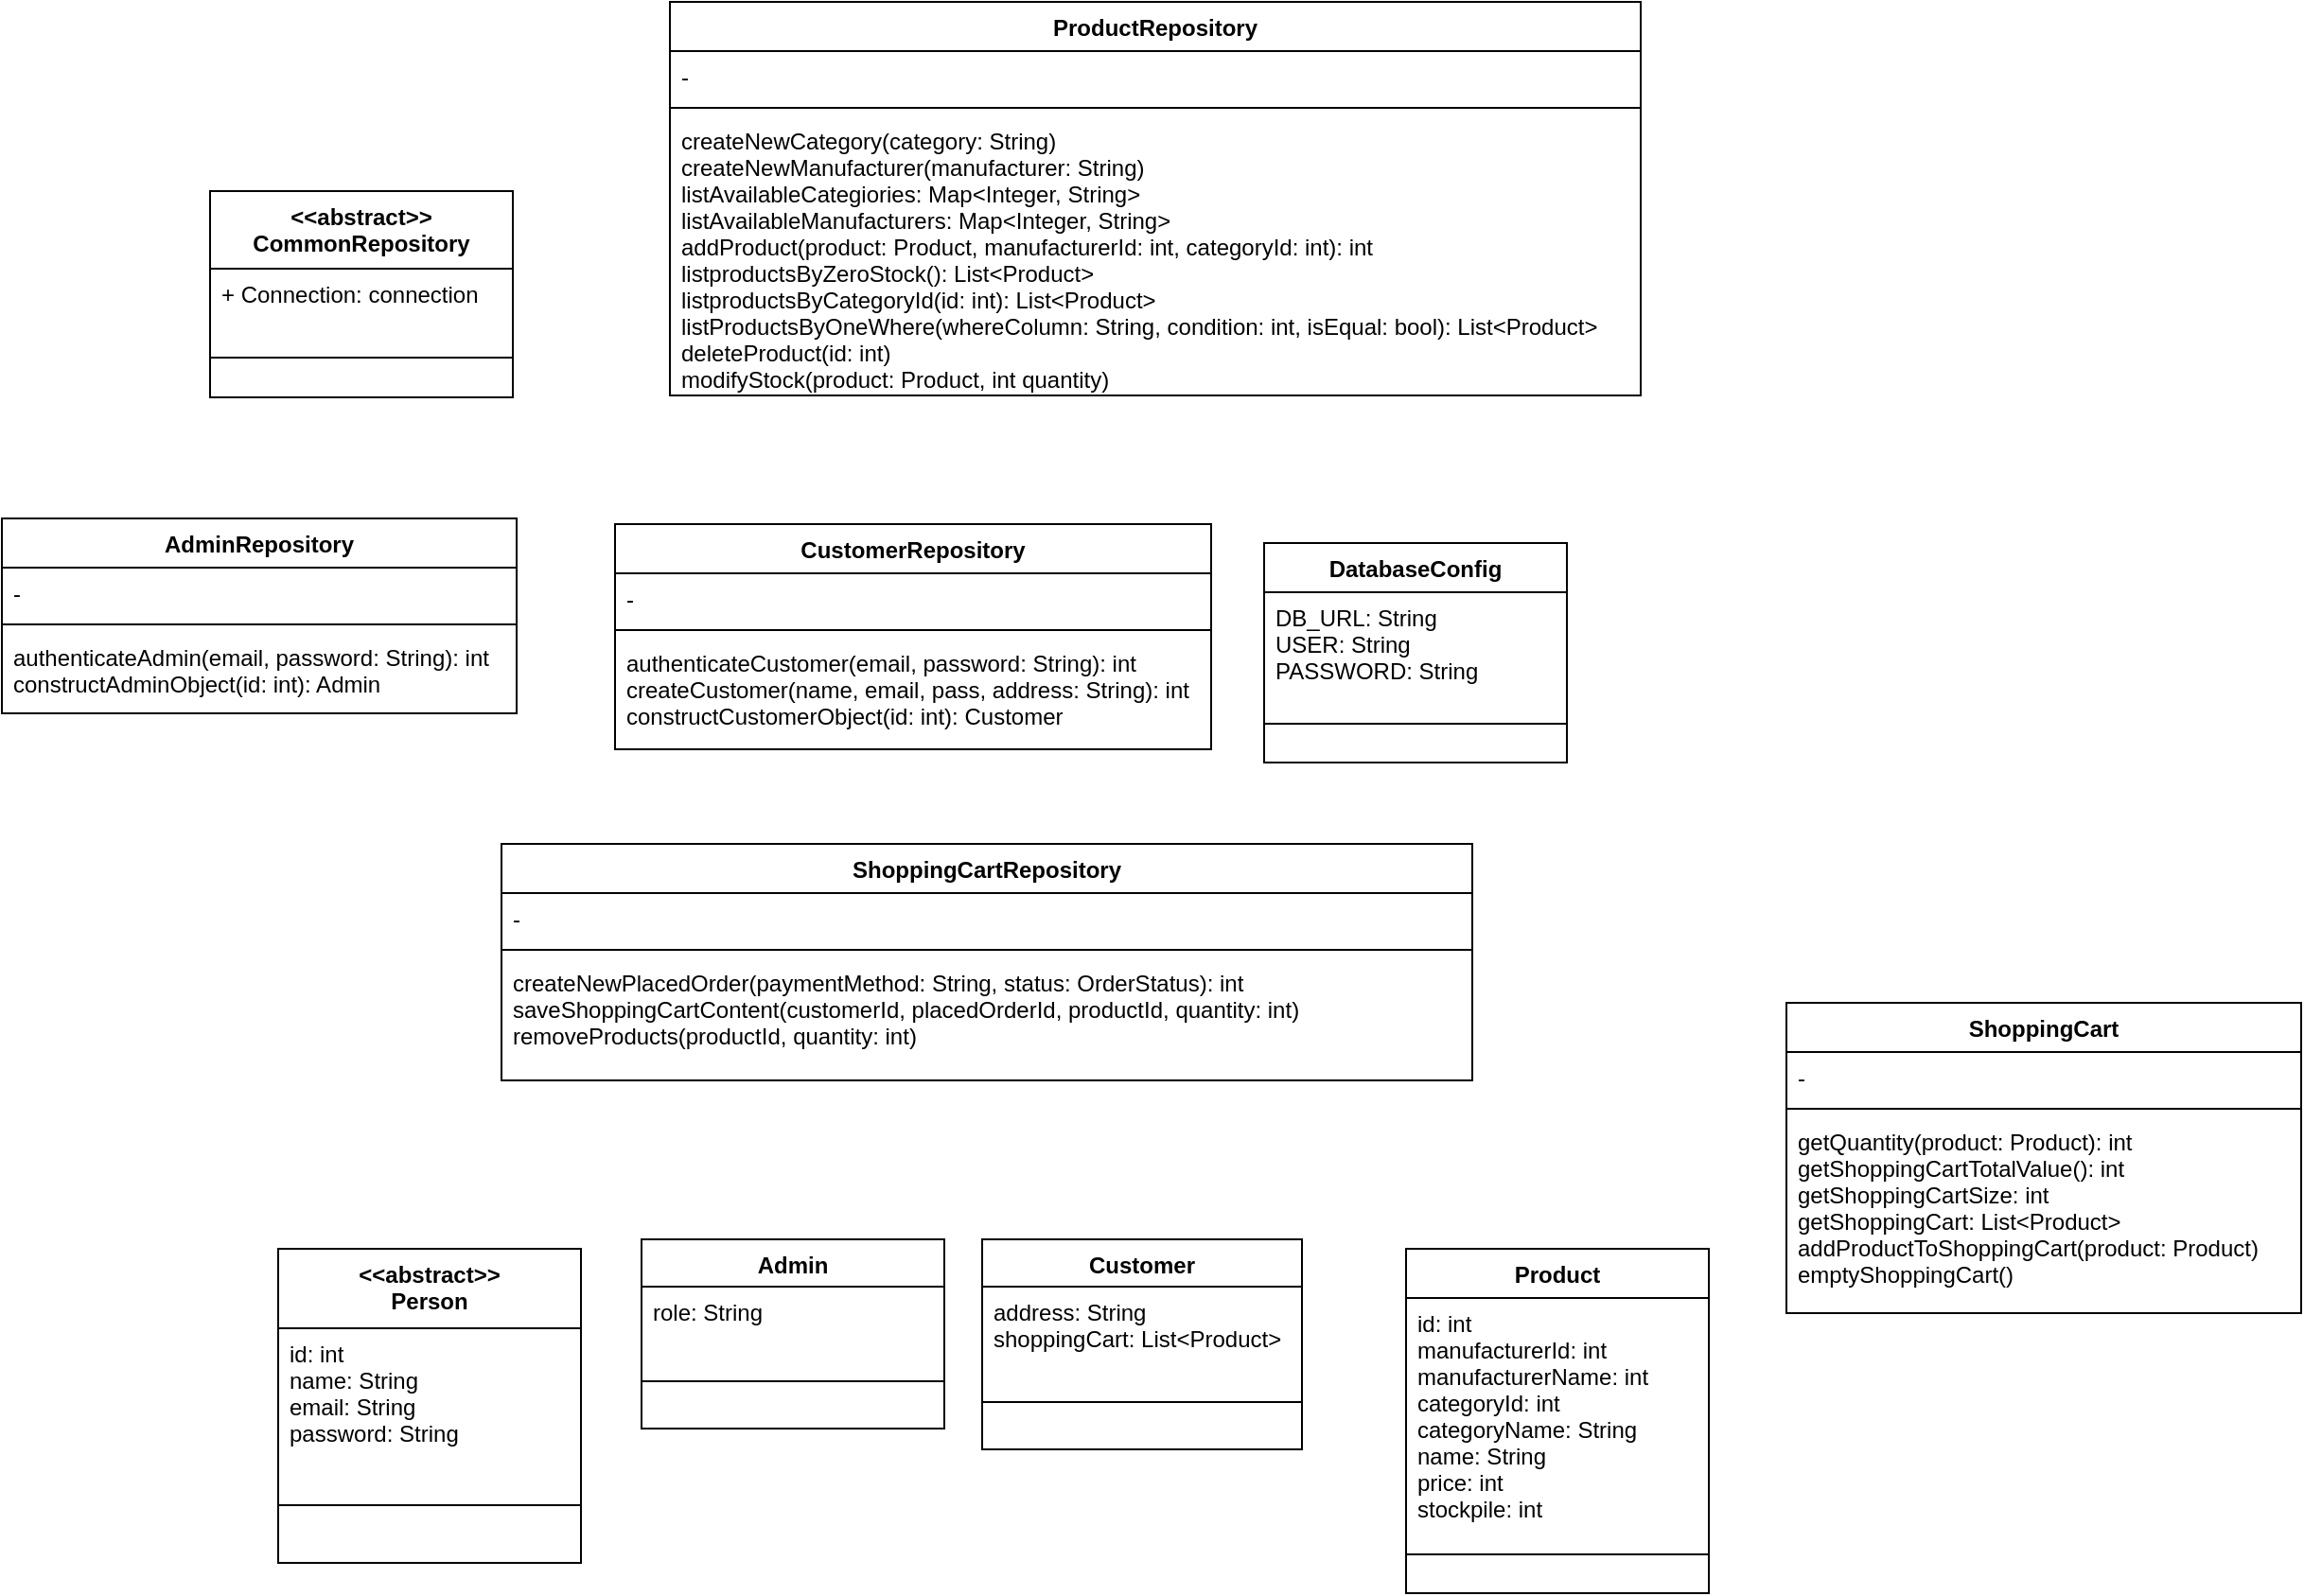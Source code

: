 <mxfile version="16.5.6" type="github">
  <diagram id="Z9Faffj7i-ukGWr66sX4" name="Page-1">
    <mxGraphModel dx="1824" dy="927" grid="0" gridSize="10" guides="1" tooltips="1" connect="1" arrows="1" fold="1" page="1" pageScale="1" pageWidth="827" pageHeight="1169" math="0" shadow="0">
      <root>
        <mxCell id="0" />
        <mxCell id="1" parent="0" />
        <mxCell id="MF9ZLf0BZo5JY9_R4jr4-1" value="&lt;&lt;abstract&gt;&gt;&#xa;CommonRepository" style="swimlane;fontStyle=1;align=center;verticalAlign=top;childLayout=stackLayout;horizontal=1;startSize=41;horizontalStack=0;resizeParent=1;resizeParentMax=0;resizeLast=0;collapsible=1;marginBottom=0;" vertex="1" parent="1">
          <mxGeometry x="140" y="242" width="160" height="109" as="geometry" />
        </mxCell>
        <mxCell id="MF9ZLf0BZo5JY9_R4jr4-2" value="+ Connection: connection" style="text;strokeColor=none;fillColor=none;align=left;verticalAlign=top;spacingLeft=4;spacingRight=4;overflow=hidden;rotatable=0;points=[[0,0.5],[1,0.5]];portConstraint=eastwest;" vertex="1" parent="MF9ZLf0BZo5JY9_R4jr4-1">
          <mxGeometry y="41" width="160" height="26" as="geometry" />
        </mxCell>
        <mxCell id="MF9ZLf0BZo5JY9_R4jr4-3" value="" style="line;strokeWidth=1;fillColor=none;align=left;verticalAlign=middle;spacingTop=-1;spacingLeft=3;spacingRight=3;rotatable=0;labelPosition=right;points=[];portConstraint=eastwest;" vertex="1" parent="MF9ZLf0BZo5JY9_R4jr4-1">
          <mxGeometry y="67" width="160" height="42" as="geometry" />
        </mxCell>
        <mxCell id="MF9ZLf0BZo5JY9_R4jr4-24" value="CustomerRepository" style="swimlane;fontStyle=1;align=center;verticalAlign=top;childLayout=stackLayout;horizontal=1;startSize=26;horizontalStack=0;resizeParent=1;resizeParentMax=0;resizeLast=0;collapsible=1;marginBottom=0;" vertex="1" parent="1">
          <mxGeometry x="354" y="418" width="315" height="119" as="geometry" />
        </mxCell>
        <mxCell id="MF9ZLf0BZo5JY9_R4jr4-25" value="-" style="text;strokeColor=none;fillColor=none;align=left;verticalAlign=top;spacingLeft=4;spacingRight=4;overflow=hidden;rotatable=0;points=[[0,0.5],[1,0.5]];portConstraint=eastwest;" vertex="1" parent="MF9ZLf0BZo5JY9_R4jr4-24">
          <mxGeometry y="26" width="315" height="26" as="geometry" />
        </mxCell>
        <mxCell id="MF9ZLf0BZo5JY9_R4jr4-26" value="" style="line;strokeWidth=1;fillColor=none;align=left;verticalAlign=middle;spacingTop=-1;spacingLeft=3;spacingRight=3;rotatable=0;labelPosition=right;points=[];portConstraint=eastwest;" vertex="1" parent="MF9ZLf0BZo5JY9_R4jr4-24">
          <mxGeometry y="52" width="315" height="8" as="geometry" />
        </mxCell>
        <mxCell id="MF9ZLf0BZo5JY9_R4jr4-27" value="authenticateCustomer(email, password: String): int&#xa;createCustomer(name, email, pass, address: String): int&#xa;constructCustomerObject(id: int): Customer&#xa;" style="text;strokeColor=none;fillColor=none;align=left;verticalAlign=top;spacingLeft=4;spacingRight=4;overflow=hidden;rotatable=0;points=[[0,0.5],[1,0.5]];portConstraint=eastwest;" vertex="1" parent="MF9ZLf0BZo5JY9_R4jr4-24">
          <mxGeometry y="60" width="315" height="59" as="geometry" />
        </mxCell>
        <mxCell id="MF9ZLf0BZo5JY9_R4jr4-28" value="AdminRepository" style="swimlane;fontStyle=1;align=center;verticalAlign=top;childLayout=stackLayout;horizontal=1;startSize=26;horizontalStack=0;resizeParent=1;resizeParentMax=0;resizeLast=0;collapsible=1;marginBottom=0;" vertex="1" parent="1">
          <mxGeometry x="30" y="415" width="272" height="103" as="geometry" />
        </mxCell>
        <mxCell id="MF9ZLf0BZo5JY9_R4jr4-29" value="-" style="text;strokeColor=none;fillColor=none;align=left;verticalAlign=top;spacingLeft=4;spacingRight=4;overflow=hidden;rotatable=0;points=[[0,0.5],[1,0.5]];portConstraint=eastwest;" vertex="1" parent="MF9ZLf0BZo5JY9_R4jr4-28">
          <mxGeometry y="26" width="272" height="26" as="geometry" />
        </mxCell>
        <mxCell id="MF9ZLf0BZo5JY9_R4jr4-30" value="" style="line;strokeWidth=1;fillColor=none;align=left;verticalAlign=middle;spacingTop=-1;spacingLeft=3;spacingRight=3;rotatable=0;labelPosition=right;points=[];portConstraint=eastwest;" vertex="1" parent="MF9ZLf0BZo5JY9_R4jr4-28">
          <mxGeometry y="52" width="272" height="8" as="geometry" />
        </mxCell>
        <mxCell id="MF9ZLf0BZo5JY9_R4jr4-31" value="authenticateAdmin(email, password: String): int&#xa;constructAdminObject(id: int): Admin" style="text;strokeColor=none;fillColor=none;align=left;verticalAlign=top;spacingLeft=4;spacingRight=4;overflow=hidden;rotatable=0;points=[[0,0.5],[1,0.5]];portConstraint=eastwest;" vertex="1" parent="MF9ZLf0BZo5JY9_R4jr4-28">
          <mxGeometry y="60" width="272" height="43" as="geometry" />
        </mxCell>
        <mxCell id="MF9ZLf0BZo5JY9_R4jr4-33" value="&lt;&lt;abstract&gt;&gt;&#xa;Person" style="swimlane;fontStyle=1;align=center;verticalAlign=top;childLayout=stackLayout;horizontal=1;startSize=42;horizontalStack=0;resizeParent=1;resizeParentMax=0;resizeLast=0;collapsible=1;marginBottom=0;" vertex="1" parent="1">
          <mxGeometry x="176" y="801" width="160" height="166" as="geometry" />
        </mxCell>
        <mxCell id="MF9ZLf0BZo5JY9_R4jr4-34" value="id: int&#xa;name: String&#xa;email: String&#xa;password: String" style="text;strokeColor=none;fillColor=none;align=left;verticalAlign=top;spacingLeft=4;spacingRight=4;overflow=hidden;rotatable=0;points=[[0,0.5],[1,0.5]];portConstraint=eastwest;" vertex="1" parent="MF9ZLf0BZo5JY9_R4jr4-33">
          <mxGeometry y="42" width="160" height="63" as="geometry" />
        </mxCell>
        <mxCell id="MF9ZLf0BZo5JY9_R4jr4-35" value="" style="line;strokeWidth=1;fillColor=none;align=left;verticalAlign=middle;spacingTop=-1;spacingLeft=3;spacingRight=3;rotatable=0;labelPosition=right;points=[];portConstraint=eastwest;" vertex="1" parent="MF9ZLf0BZo5JY9_R4jr4-33">
          <mxGeometry y="105" width="160" height="61" as="geometry" />
        </mxCell>
        <mxCell id="MF9ZLf0BZo5JY9_R4jr4-37" value="ProductRepository" style="swimlane;fontStyle=1;align=center;verticalAlign=top;childLayout=stackLayout;horizontal=1;startSize=26;horizontalStack=0;resizeParent=1;resizeParentMax=0;resizeLast=0;collapsible=1;marginBottom=0;" vertex="1" parent="1">
          <mxGeometry x="383" y="142" width="513" height="208" as="geometry" />
        </mxCell>
        <mxCell id="MF9ZLf0BZo5JY9_R4jr4-38" value="-" style="text;strokeColor=none;fillColor=none;align=left;verticalAlign=top;spacingLeft=4;spacingRight=4;overflow=hidden;rotatable=0;points=[[0,0.5],[1,0.5]];portConstraint=eastwest;" vertex="1" parent="MF9ZLf0BZo5JY9_R4jr4-37">
          <mxGeometry y="26" width="513" height="26" as="geometry" />
        </mxCell>
        <mxCell id="MF9ZLf0BZo5JY9_R4jr4-39" value="" style="line;strokeWidth=1;fillColor=none;align=left;verticalAlign=middle;spacingTop=-1;spacingLeft=3;spacingRight=3;rotatable=0;labelPosition=right;points=[];portConstraint=eastwest;" vertex="1" parent="MF9ZLf0BZo5JY9_R4jr4-37">
          <mxGeometry y="52" width="513" height="8" as="geometry" />
        </mxCell>
        <mxCell id="MF9ZLf0BZo5JY9_R4jr4-40" value="createNewCategory(category: String)&#xa;createNewManufacturer(manufacturer: String)&#xa;listAvailableCategiories: Map&lt;Integer, String&gt;&#xa;listAvailableManufacturers: Map&lt;Integer, String&gt;&#xa;addProduct(product: Product, manufacturerId: int, categoryId: int): int&#xa;listproductsByZeroStock(): List&lt;Product&gt;&#xa;listproductsByCategoryId(id: int): List&lt;Product&gt;&#xa;listProductsByOneWhere(whereColumn: String, condition: int, isEqual: bool): List&lt;Product&gt;&#xa;deleteProduct(id: int)&#xa;modifyStock(product: Product, int quantity)&#xa;&#xa;" style="text;strokeColor=none;fillColor=none;align=left;verticalAlign=top;spacingLeft=4;spacingRight=4;overflow=hidden;rotatable=0;points=[[0,0.5],[1,0.5]];portConstraint=eastwest;" vertex="1" parent="MF9ZLf0BZo5JY9_R4jr4-37">
          <mxGeometry y="60" width="513" height="148" as="geometry" />
        </mxCell>
        <mxCell id="MF9ZLf0BZo5JY9_R4jr4-41" value="ShoppingCartRepository" style="swimlane;fontStyle=1;align=center;verticalAlign=top;childLayout=stackLayout;horizontal=1;startSize=26;horizontalStack=0;resizeParent=1;resizeParentMax=0;resizeLast=0;collapsible=1;marginBottom=0;" vertex="1" parent="1">
          <mxGeometry x="294" y="587" width="513" height="125" as="geometry" />
        </mxCell>
        <mxCell id="MF9ZLf0BZo5JY9_R4jr4-42" value="-" style="text;strokeColor=none;fillColor=none;align=left;verticalAlign=top;spacingLeft=4;spacingRight=4;overflow=hidden;rotatable=0;points=[[0,0.5],[1,0.5]];portConstraint=eastwest;" vertex="1" parent="MF9ZLf0BZo5JY9_R4jr4-41">
          <mxGeometry y="26" width="513" height="26" as="geometry" />
        </mxCell>
        <mxCell id="MF9ZLf0BZo5JY9_R4jr4-43" value="" style="line;strokeWidth=1;fillColor=none;align=left;verticalAlign=middle;spacingTop=-1;spacingLeft=3;spacingRight=3;rotatable=0;labelPosition=right;points=[];portConstraint=eastwest;" vertex="1" parent="MF9ZLf0BZo5JY9_R4jr4-41">
          <mxGeometry y="52" width="513" height="8" as="geometry" />
        </mxCell>
        <mxCell id="MF9ZLf0BZo5JY9_R4jr4-44" value="createNewPlacedOrder(paymentMethod: String, status: OrderStatus): int&#xa;saveShoppingCartContent(customerId, placedOrderId, productId, quantity: int)&#xa;removeProducts(productId, quantity: int)" style="text;strokeColor=none;fillColor=none;align=left;verticalAlign=top;spacingLeft=4;spacingRight=4;overflow=hidden;rotatable=0;points=[[0,0.5],[1,0.5]];portConstraint=eastwest;" vertex="1" parent="MF9ZLf0BZo5JY9_R4jr4-41">
          <mxGeometry y="60" width="513" height="65" as="geometry" />
        </mxCell>
        <mxCell id="MF9ZLf0BZo5JY9_R4jr4-45" value="DatabaseConfig" style="swimlane;fontStyle=1;align=center;verticalAlign=top;childLayout=stackLayout;horizontal=1;startSize=26;horizontalStack=0;resizeParent=1;resizeParentMax=0;resizeLast=0;collapsible=1;marginBottom=0;" vertex="1" parent="1">
          <mxGeometry x="697" y="428" width="160" height="116" as="geometry" />
        </mxCell>
        <mxCell id="MF9ZLf0BZo5JY9_R4jr4-46" value="DB_URL: String&#xa;USER: String&#xa;PASSWORD: String" style="text;strokeColor=none;fillColor=none;align=left;verticalAlign=top;spacingLeft=4;spacingRight=4;overflow=hidden;rotatable=0;points=[[0,0.5],[1,0.5]];portConstraint=eastwest;" vertex="1" parent="MF9ZLf0BZo5JY9_R4jr4-45">
          <mxGeometry y="26" width="160" height="49" as="geometry" />
        </mxCell>
        <mxCell id="MF9ZLf0BZo5JY9_R4jr4-47" value="" style="line;strokeWidth=1;fillColor=none;align=left;verticalAlign=middle;spacingTop=-1;spacingLeft=3;spacingRight=3;rotatable=0;labelPosition=right;points=[];portConstraint=eastwest;" vertex="1" parent="MF9ZLf0BZo5JY9_R4jr4-45">
          <mxGeometry y="75" width="160" height="41" as="geometry" />
        </mxCell>
        <mxCell id="MF9ZLf0BZo5JY9_R4jr4-49" value="Admin" style="swimlane;fontStyle=1;align=center;verticalAlign=top;childLayout=stackLayout;horizontal=1;startSize=25;horizontalStack=0;resizeParent=1;resizeParentMax=0;resizeLast=0;collapsible=1;marginBottom=0;" vertex="1" parent="1">
          <mxGeometry x="368" y="796" width="160" height="100" as="geometry" />
        </mxCell>
        <mxCell id="MF9ZLf0BZo5JY9_R4jr4-50" value="role: String" style="text;strokeColor=none;fillColor=none;align=left;verticalAlign=top;spacingLeft=4;spacingRight=4;overflow=hidden;rotatable=0;points=[[0,0.5],[1,0.5]];portConstraint=eastwest;" vertex="1" parent="MF9ZLf0BZo5JY9_R4jr4-49">
          <mxGeometry y="25" width="160" height="25" as="geometry" />
        </mxCell>
        <mxCell id="MF9ZLf0BZo5JY9_R4jr4-51" value="" style="line;strokeWidth=1;fillColor=none;align=left;verticalAlign=middle;spacingTop=-1;spacingLeft=3;spacingRight=3;rotatable=0;labelPosition=right;points=[];portConstraint=eastwest;" vertex="1" parent="MF9ZLf0BZo5JY9_R4jr4-49">
          <mxGeometry y="50" width="160" height="50" as="geometry" />
        </mxCell>
        <mxCell id="MF9ZLf0BZo5JY9_R4jr4-52" value="Customer" style="swimlane;fontStyle=1;align=center;verticalAlign=top;childLayout=stackLayout;horizontal=1;startSize=25;horizontalStack=0;resizeParent=1;resizeParentMax=0;resizeLast=0;collapsible=1;marginBottom=0;" vertex="1" parent="1">
          <mxGeometry x="548" y="796" width="169" height="111" as="geometry" />
        </mxCell>
        <mxCell id="MF9ZLf0BZo5JY9_R4jr4-53" value="address: String&#xa;shoppingCart: List&lt;Product&gt;" style="text;strokeColor=none;fillColor=none;align=left;verticalAlign=top;spacingLeft=4;spacingRight=4;overflow=hidden;rotatable=0;points=[[0,0.5],[1,0.5]];portConstraint=eastwest;" vertex="1" parent="MF9ZLf0BZo5JY9_R4jr4-52">
          <mxGeometry y="25" width="169" height="36" as="geometry" />
        </mxCell>
        <mxCell id="MF9ZLf0BZo5JY9_R4jr4-54" value="" style="line;strokeWidth=1;fillColor=none;align=left;verticalAlign=middle;spacingTop=-1;spacingLeft=3;spacingRight=3;rotatable=0;labelPosition=right;points=[];portConstraint=eastwest;" vertex="1" parent="MF9ZLf0BZo5JY9_R4jr4-52">
          <mxGeometry y="61" width="169" height="50" as="geometry" />
        </mxCell>
        <mxCell id="MF9ZLf0BZo5JY9_R4jr4-55" value="Product" style="swimlane;fontStyle=1;align=center;verticalAlign=top;childLayout=stackLayout;horizontal=1;startSize=26;horizontalStack=0;resizeParent=1;resizeParentMax=0;resizeLast=0;collapsible=1;marginBottom=0;" vertex="1" parent="1">
          <mxGeometry x="772" y="801" width="160" height="182" as="geometry" />
        </mxCell>
        <mxCell id="MF9ZLf0BZo5JY9_R4jr4-56" value="id: int&#xa;manufacturerId: int&#xa;manufacturerName: int&#xa;categoryId: int&#xa;categoryName: String&#xa;name: String&#xa;price: int&#xa;stockpile: int" style="text;strokeColor=none;fillColor=none;align=left;verticalAlign=top;spacingLeft=4;spacingRight=4;overflow=hidden;rotatable=0;points=[[0,0.5],[1,0.5]];portConstraint=eastwest;" vertex="1" parent="MF9ZLf0BZo5JY9_R4jr4-55">
          <mxGeometry y="26" width="160" height="115" as="geometry" />
        </mxCell>
        <mxCell id="MF9ZLf0BZo5JY9_R4jr4-57" value="" style="line;strokeWidth=1;fillColor=none;align=left;verticalAlign=middle;spacingTop=-1;spacingLeft=3;spacingRight=3;rotatable=0;labelPosition=right;points=[];portConstraint=eastwest;" vertex="1" parent="MF9ZLf0BZo5JY9_R4jr4-55">
          <mxGeometry y="141" width="160" height="41" as="geometry" />
        </mxCell>
        <mxCell id="MF9ZLf0BZo5JY9_R4jr4-61" value="ShoppingCart" style="swimlane;fontStyle=1;align=center;verticalAlign=top;childLayout=stackLayout;horizontal=1;startSize=26;horizontalStack=0;resizeParent=1;resizeParentMax=0;resizeLast=0;collapsible=1;marginBottom=0;" vertex="1" parent="1">
          <mxGeometry x="973" y="671" width="272" height="164" as="geometry" />
        </mxCell>
        <mxCell id="MF9ZLf0BZo5JY9_R4jr4-62" value="-" style="text;strokeColor=none;fillColor=none;align=left;verticalAlign=top;spacingLeft=4;spacingRight=4;overflow=hidden;rotatable=0;points=[[0,0.5],[1,0.5]];portConstraint=eastwest;" vertex="1" parent="MF9ZLf0BZo5JY9_R4jr4-61">
          <mxGeometry y="26" width="272" height="26" as="geometry" />
        </mxCell>
        <mxCell id="MF9ZLf0BZo5JY9_R4jr4-63" value="" style="line;strokeWidth=1;fillColor=none;align=left;verticalAlign=middle;spacingTop=-1;spacingLeft=3;spacingRight=3;rotatable=0;labelPosition=right;points=[];portConstraint=eastwest;" vertex="1" parent="MF9ZLf0BZo5JY9_R4jr4-61">
          <mxGeometry y="52" width="272" height="8" as="geometry" />
        </mxCell>
        <mxCell id="MF9ZLf0BZo5JY9_R4jr4-64" value="getQuantity(product: Product): int&#xa;getShoppingCartTotalValue(): int&#xa;getShoppingCartSize: int&#xa;getShoppingCart: List&lt;Product&gt;&#xa;addProductToShoppingCart(product: Product)&#xa;emptyShoppingCart()" style="text;strokeColor=none;fillColor=none;align=left;verticalAlign=top;spacingLeft=4;spacingRight=4;overflow=hidden;rotatable=0;points=[[0,0.5],[1,0.5]];portConstraint=eastwest;" vertex="1" parent="MF9ZLf0BZo5JY9_R4jr4-61">
          <mxGeometry y="60" width="272" height="104" as="geometry" />
        </mxCell>
      </root>
    </mxGraphModel>
  </diagram>
</mxfile>
